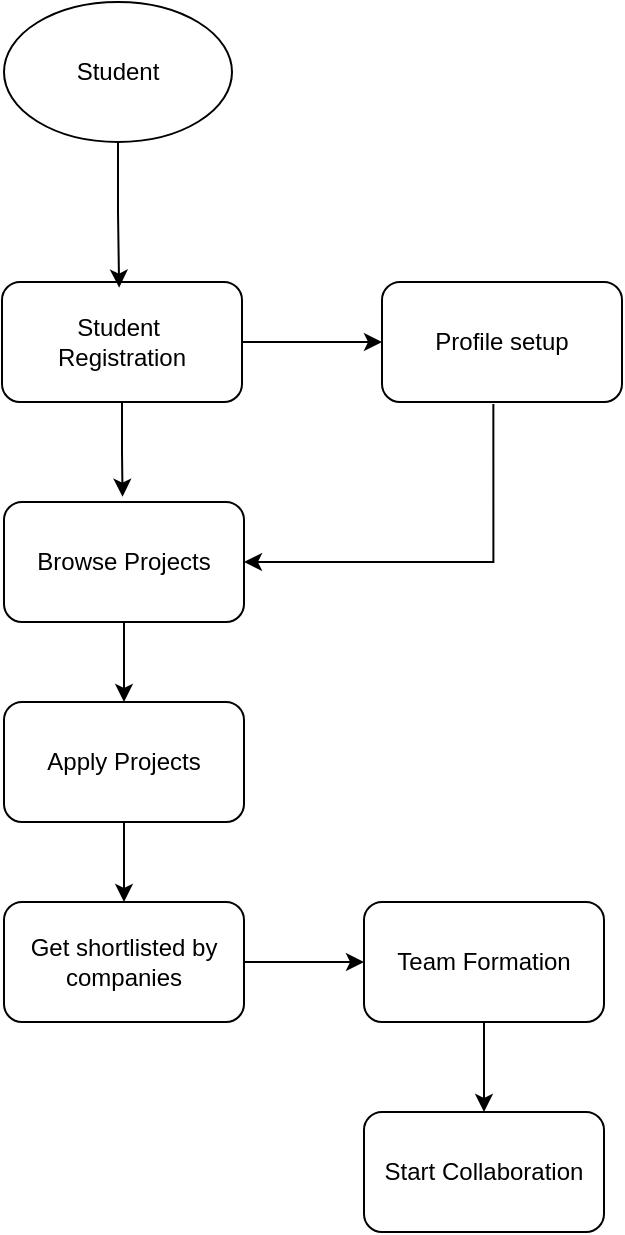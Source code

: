 <mxfile version="28.0.7">
  <diagram name="Page-1" id="hrxoyQjeP7wXpP-OYZ0P">
    <mxGraphModel dx="1426" dy="785" grid="1" gridSize="10" guides="1" tooltips="1" connect="1" arrows="1" fold="1" page="1" pageScale="1" pageWidth="827" pageHeight="1169" math="0" shadow="0">
      <root>
        <mxCell id="0" />
        <mxCell id="1" parent="0" />
        <mxCell id="S9lidXvmGltGdRZUl2o3-11" style="edgeStyle=orthogonalEdgeStyle;rounded=0;orthogonalLoop=1;jettySize=auto;html=1;entryX=0;entryY=0.5;entryDx=0;entryDy=0;" parent="1" source="S9lidXvmGltGdRZUl2o3-3" target="S9lidXvmGltGdRZUl2o3-6" edge="1">
          <mxGeometry relative="1" as="geometry" />
        </mxCell>
        <mxCell id="S9lidXvmGltGdRZUl2o3-3" value="Student&amp;nbsp;&lt;div&gt;Registration&lt;/div&gt;" style="rounded=1;whiteSpace=wrap;html=1;" parent="1" vertex="1">
          <mxGeometry x="259" y="170" width="120" height="60" as="geometry" />
        </mxCell>
        <mxCell id="S9lidXvmGltGdRZUl2o3-4" value="" style="group" parent="1" vertex="1" connectable="0">
          <mxGeometry x="260" y="30" width="114" height="70" as="geometry" />
        </mxCell>
        <mxCell id="S9lidXvmGltGdRZUl2o3-1" value="" style="ellipse;whiteSpace=wrap;html=1;" parent="S9lidXvmGltGdRZUl2o3-4" vertex="1">
          <mxGeometry width="114" height="70" as="geometry" />
        </mxCell>
        <mxCell id="S9lidXvmGltGdRZUl2o3-2" value="Student" style="text;strokeColor=none;align=center;fillColor=none;html=1;verticalAlign=middle;whiteSpace=wrap;rounded=0;" parent="S9lidXvmGltGdRZUl2o3-4" vertex="1">
          <mxGeometry x="24" y="17.5" width="66" height="35" as="geometry" />
        </mxCell>
        <mxCell id="S9lidXvmGltGdRZUl2o3-15" style="edgeStyle=orthogonalEdgeStyle;rounded=0;orthogonalLoop=1;jettySize=auto;html=1;entryX=1;entryY=0.5;entryDx=0;entryDy=0;exitX=0.464;exitY=1.017;exitDx=0;exitDy=0;exitPerimeter=0;" parent="1" source="S9lidXvmGltGdRZUl2o3-6" target="S9lidXvmGltGdRZUl2o3-12" edge="1">
          <mxGeometry relative="1" as="geometry" />
        </mxCell>
        <mxCell id="S9lidXvmGltGdRZUl2o3-6" value="Profile setup" style="rounded=1;whiteSpace=wrap;html=1;" parent="1" vertex="1">
          <mxGeometry x="449" y="170" width="120" height="60" as="geometry" />
        </mxCell>
        <mxCell id="S9lidXvmGltGdRZUl2o3-10" style="edgeStyle=orthogonalEdgeStyle;rounded=0;orthogonalLoop=1;jettySize=auto;html=1;entryX=0.488;entryY=0.047;entryDx=0;entryDy=0;entryPerimeter=0;" parent="1" source="S9lidXvmGltGdRZUl2o3-1" target="S9lidXvmGltGdRZUl2o3-3" edge="1">
          <mxGeometry relative="1" as="geometry" />
        </mxCell>
        <mxCell id="S9lidXvmGltGdRZUl2o3-17" style="edgeStyle=orthogonalEdgeStyle;rounded=0;orthogonalLoop=1;jettySize=auto;html=1;entryX=0.5;entryY=0;entryDx=0;entryDy=0;" parent="1" source="S9lidXvmGltGdRZUl2o3-12" target="S9lidXvmGltGdRZUl2o3-16" edge="1">
          <mxGeometry relative="1" as="geometry" />
        </mxCell>
        <mxCell id="S9lidXvmGltGdRZUl2o3-12" value="Browse Projects" style="rounded=1;whiteSpace=wrap;html=1;" parent="1" vertex="1">
          <mxGeometry x="260" y="280" width="120" height="60" as="geometry" />
        </mxCell>
        <mxCell id="S9lidXvmGltGdRZUl2o3-14" style="edgeStyle=orthogonalEdgeStyle;rounded=0;orthogonalLoop=1;jettySize=auto;html=1;entryX=0.494;entryY=-0.044;entryDx=0;entryDy=0;entryPerimeter=0;" parent="1" source="S9lidXvmGltGdRZUl2o3-3" target="S9lidXvmGltGdRZUl2o3-12" edge="1">
          <mxGeometry relative="1" as="geometry" />
        </mxCell>
        <mxCell id="S9lidXvmGltGdRZUl2o3-19" style="edgeStyle=orthogonalEdgeStyle;rounded=0;orthogonalLoop=1;jettySize=auto;html=1;entryX=0.5;entryY=0;entryDx=0;entryDy=0;" parent="1" source="S9lidXvmGltGdRZUl2o3-16" target="S9lidXvmGltGdRZUl2o3-18" edge="1">
          <mxGeometry relative="1" as="geometry" />
        </mxCell>
        <mxCell id="S9lidXvmGltGdRZUl2o3-16" value="Apply Projects" style="rounded=1;whiteSpace=wrap;html=1;" parent="1" vertex="1">
          <mxGeometry x="260" y="380" width="120" height="60" as="geometry" />
        </mxCell>
        <mxCell id="S9lidXvmGltGdRZUl2o3-21" style="edgeStyle=orthogonalEdgeStyle;rounded=0;orthogonalLoop=1;jettySize=auto;html=1;entryX=0;entryY=0.5;entryDx=0;entryDy=0;" parent="1" source="S9lidXvmGltGdRZUl2o3-18" target="S9lidXvmGltGdRZUl2o3-20" edge="1">
          <mxGeometry relative="1" as="geometry" />
        </mxCell>
        <mxCell id="S9lidXvmGltGdRZUl2o3-18" value="Get shortlisted by companies" style="rounded=1;whiteSpace=wrap;html=1;" parent="1" vertex="1">
          <mxGeometry x="260" y="480" width="120" height="60" as="geometry" />
        </mxCell>
        <mxCell id="S9lidXvmGltGdRZUl2o3-23" style="edgeStyle=orthogonalEdgeStyle;rounded=0;orthogonalLoop=1;jettySize=auto;html=1;entryX=0.5;entryY=0;entryDx=0;entryDy=0;" parent="1" source="S9lidXvmGltGdRZUl2o3-20" target="S9lidXvmGltGdRZUl2o3-22" edge="1">
          <mxGeometry relative="1" as="geometry" />
        </mxCell>
        <mxCell id="S9lidXvmGltGdRZUl2o3-20" value="Team Formation" style="rounded=1;whiteSpace=wrap;html=1;" parent="1" vertex="1">
          <mxGeometry x="440" y="480" width="120" height="60" as="geometry" />
        </mxCell>
        <mxCell id="S9lidXvmGltGdRZUl2o3-22" value="Start Collaboration" style="rounded=1;whiteSpace=wrap;html=1;" parent="1" vertex="1">
          <mxGeometry x="440" y="585" width="120" height="60" as="geometry" />
        </mxCell>
      </root>
    </mxGraphModel>
  </diagram>
</mxfile>
